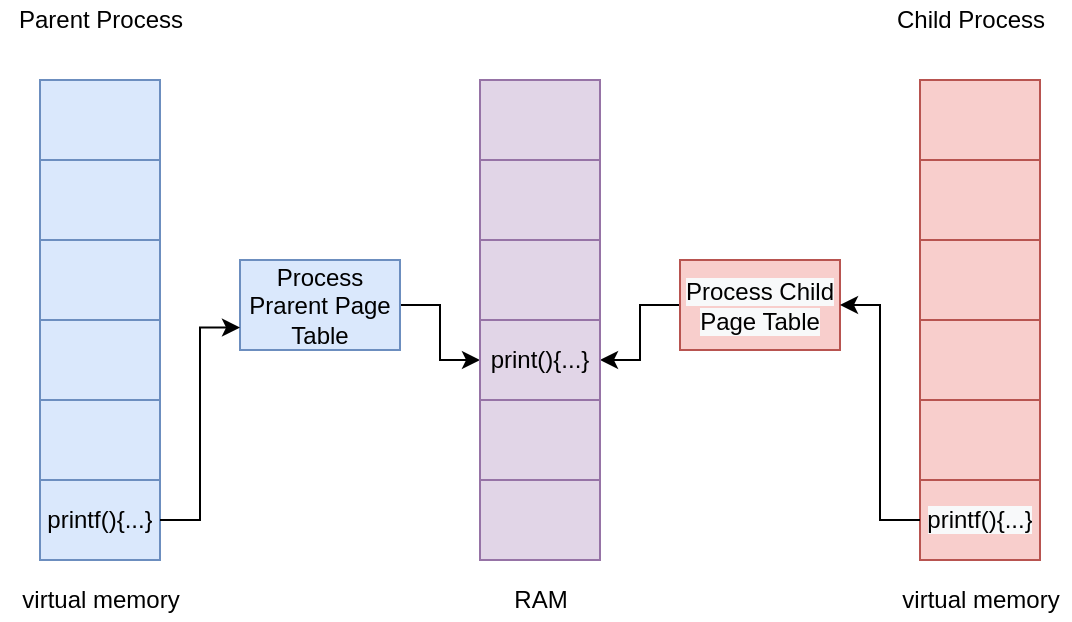 <mxfile version="13.4.2" type="github">
  <diagram id="wCZH9edr7kyMQNfPwzmJ" name="Page-1">
    <mxGraphModel dx="2066" dy="1105" grid="1" gridSize="10" guides="1" tooltips="1" connect="1" arrows="1" fold="1" page="1" pageScale="1" pageWidth="827" pageHeight="1169" math="0" shadow="0">
      <root>
        <mxCell id="0" />
        <mxCell id="1" parent="0" />
        <mxCell id="2" value="RAM" style="text;html=1;align=center;verticalAlign=middle;resizable=0;points=[];autosize=1;" vertex="1" parent="1">
          <mxGeometry x="340" y="490" width="40" height="20" as="geometry" />
        </mxCell>
        <mxCell id="e9wgn-_t0mvk1NKOyXnH-53" value="Parent Process" style="text;html=1;align=center;verticalAlign=middle;resizable=0;points=[];autosize=1;" vertex="1" parent="1">
          <mxGeometry x="90" y="200" width="100" height="20" as="geometry" />
        </mxCell>
        <mxCell id="e9wgn-_t0mvk1NKOyXnH-54" value="Child Process" style="text;html=1;align=center;verticalAlign=middle;resizable=0;points=[];autosize=1;" vertex="1" parent="1">
          <mxGeometry x="530" y="200" width="90" height="20" as="geometry" />
        </mxCell>
        <mxCell id="e9wgn-_t0mvk1NKOyXnH-59" style="edgeStyle=orthogonalEdgeStyle;rounded=0;orthogonalLoop=1;jettySize=auto;html=1;entryX=0;entryY=0.5;entryDx=0;entryDy=0;" edge="1" parent="1" source="e9wgn-_t0mvk1NKOyXnH-55" target="e9wgn-_t0mvk1NKOyXnH-34">
          <mxGeometry relative="1" as="geometry" />
        </mxCell>
        <mxCell id="e9wgn-_t0mvk1NKOyXnH-55" value="Process Prarent Page Table" style="rounded=0;whiteSpace=wrap;html=1;fillColor=#dae8fc;strokeColor=#6c8ebf;" vertex="1" parent="1">
          <mxGeometry x="210" y="330" width="80" height="45" as="geometry" />
        </mxCell>
        <mxCell id="e9wgn-_t0mvk1NKOyXnH-1" value="" style="shape=table;html=1;whiteSpace=wrap;startSize=0;container=1;collapsible=0;childLayout=tableLayout;fillColor=#dae8fc;strokeColor=#6c8ebf;" vertex="1" parent="1">
          <mxGeometry x="110" y="240" width="60" height="240" as="geometry" />
        </mxCell>
        <mxCell id="e9wgn-_t0mvk1NKOyXnH-2" value="" style="shape=partialRectangle;html=1;whiteSpace=wrap;collapsible=0;dropTarget=0;pointerEvents=0;fillColor=none;top=0;left=0;bottom=0;right=0;points=[[0,0.5],[1,0.5]];portConstraint=eastwest;" vertex="1" parent="e9wgn-_t0mvk1NKOyXnH-1">
          <mxGeometry width="60" height="40" as="geometry" />
        </mxCell>
        <mxCell id="e9wgn-_t0mvk1NKOyXnH-3" value="" style="shape=partialRectangle;html=1;whiteSpace=wrap;connectable=0;overflow=hidden;fillColor=none;top=0;left=0;bottom=0;right=0;" vertex="1" parent="e9wgn-_t0mvk1NKOyXnH-2">
          <mxGeometry width="60" height="40" as="geometry" />
        </mxCell>
        <mxCell id="e9wgn-_t0mvk1NKOyXnH-4" value="" style="shape=partialRectangle;html=1;whiteSpace=wrap;collapsible=0;dropTarget=0;pointerEvents=0;fillColor=none;top=0;left=0;bottom=0;right=0;points=[[0,0.5],[1,0.5]];portConstraint=eastwest;" vertex="1" parent="e9wgn-_t0mvk1NKOyXnH-1">
          <mxGeometry y="40" width="60" height="40" as="geometry" />
        </mxCell>
        <mxCell id="e9wgn-_t0mvk1NKOyXnH-5" value="" style="shape=partialRectangle;html=1;whiteSpace=wrap;connectable=0;overflow=hidden;fillColor=none;top=0;left=0;bottom=0;right=0;" vertex="1" parent="e9wgn-_t0mvk1NKOyXnH-4">
          <mxGeometry width="60" height="40" as="geometry" />
        </mxCell>
        <mxCell id="e9wgn-_t0mvk1NKOyXnH-6" value="" style="shape=partialRectangle;html=1;whiteSpace=wrap;collapsible=0;dropTarget=0;pointerEvents=0;fillColor=none;top=0;left=0;bottom=0;right=0;points=[[0,0.5],[1,0.5]];portConstraint=eastwest;" vertex="1" parent="e9wgn-_t0mvk1NKOyXnH-1">
          <mxGeometry y="80" width="60" height="40" as="geometry" />
        </mxCell>
        <mxCell id="e9wgn-_t0mvk1NKOyXnH-7" value="" style="shape=partialRectangle;html=1;whiteSpace=wrap;connectable=0;overflow=hidden;fillColor=none;top=0;left=0;bottom=0;right=0;" vertex="1" parent="e9wgn-_t0mvk1NKOyXnH-6">
          <mxGeometry width="60" height="40" as="geometry" />
        </mxCell>
        <mxCell id="e9wgn-_t0mvk1NKOyXnH-8" value="" style="shape=partialRectangle;html=1;whiteSpace=wrap;collapsible=0;dropTarget=0;pointerEvents=0;fillColor=none;top=0;left=0;bottom=0;right=0;points=[[0,0.5],[1,0.5]];portConstraint=eastwest;" vertex="1" parent="e9wgn-_t0mvk1NKOyXnH-1">
          <mxGeometry y="120" width="60" height="40" as="geometry" />
        </mxCell>
        <mxCell id="e9wgn-_t0mvk1NKOyXnH-9" value="" style="shape=partialRectangle;html=1;whiteSpace=wrap;connectable=0;overflow=hidden;fillColor=none;top=0;left=0;bottom=0;right=0;" vertex="1" parent="e9wgn-_t0mvk1NKOyXnH-8">
          <mxGeometry width="60" height="40" as="geometry" />
        </mxCell>
        <mxCell id="e9wgn-_t0mvk1NKOyXnH-10" value="" style="shape=partialRectangle;html=1;whiteSpace=wrap;collapsible=0;dropTarget=0;pointerEvents=0;fillColor=none;top=0;left=0;bottom=0;right=0;points=[[0,0.5],[1,0.5]];portConstraint=eastwest;" vertex="1" parent="e9wgn-_t0mvk1NKOyXnH-1">
          <mxGeometry y="160" width="60" height="40" as="geometry" />
        </mxCell>
        <mxCell id="e9wgn-_t0mvk1NKOyXnH-11" value="" style="shape=partialRectangle;html=1;whiteSpace=wrap;connectable=0;overflow=hidden;fillColor=none;top=0;left=0;bottom=0;right=0;" vertex="1" parent="e9wgn-_t0mvk1NKOyXnH-10">
          <mxGeometry width="60" height="40" as="geometry" />
        </mxCell>
        <mxCell id="e9wgn-_t0mvk1NKOyXnH-12" value="" style="shape=partialRectangle;html=1;whiteSpace=wrap;collapsible=0;dropTarget=0;pointerEvents=0;fillColor=none;top=0;left=0;bottom=0;right=0;points=[[0,0.5],[1,0.5]];portConstraint=eastwest;" vertex="1" parent="e9wgn-_t0mvk1NKOyXnH-1">
          <mxGeometry y="200" width="60" height="40" as="geometry" />
        </mxCell>
        <mxCell id="e9wgn-_t0mvk1NKOyXnH-13" value="printf(){...}" style="shape=partialRectangle;html=1;whiteSpace=wrap;connectable=0;overflow=hidden;fillColor=none;top=0;left=0;bottom=0;right=0;" vertex="1" parent="e9wgn-_t0mvk1NKOyXnH-12">
          <mxGeometry width="60" height="40" as="geometry" />
        </mxCell>
        <mxCell id="e9wgn-_t0mvk1NKOyXnH-40" value="" style="shape=table;html=1;whiteSpace=wrap;startSize=0;container=1;collapsible=0;childLayout=tableLayout;fillColor=#f8cecc;strokeColor=#b85450;" vertex="1" parent="1">
          <mxGeometry x="550" y="240" width="60" height="240" as="geometry" />
        </mxCell>
        <mxCell id="e9wgn-_t0mvk1NKOyXnH-41" value="" style="shape=partialRectangle;html=1;whiteSpace=wrap;collapsible=0;dropTarget=0;pointerEvents=0;fillColor=none;top=0;left=0;bottom=0;right=0;points=[[0,0.5],[1,0.5]];portConstraint=eastwest;" vertex="1" parent="e9wgn-_t0mvk1NKOyXnH-40">
          <mxGeometry width="60" height="40" as="geometry" />
        </mxCell>
        <mxCell id="e9wgn-_t0mvk1NKOyXnH-42" value="" style="shape=partialRectangle;html=1;whiteSpace=wrap;connectable=0;overflow=hidden;fillColor=none;top=0;left=0;bottom=0;right=0;" vertex="1" parent="e9wgn-_t0mvk1NKOyXnH-41">
          <mxGeometry width="60" height="40" as="geometry" />
        </mxCell>
        <mxCell id="e9wgn-_t0mvk1NKOyXnH-43" value="" style="shape=partialRectangle;html=1;whiteSpace=wrap;collapsible=0;dropTarget=0;pointerEvents=0;fillColor=none;top=0;left=0;bottom=0;right=0;points=[[0,0.5],[1,0.5]];portConstraint=eastwest;" vertex="1" parent="e9wgn-_t0mvk1NKOyXnH-40">
          <mxGeometry y="40" width="60" height="40" as="geometry" />
        </mxCell>
        <mxCell id="e9wgn-_t0mvk1NKOyXnH-44" value="" style="shape=partialRectangle;html=1;whiteSpace=wrap;connectable=0;overflow=hidden;fillColor=none;top=0;left=0;bottom=0;right=0;" vertex="1" parent="e9wgn-_t0mvk1NKOyXnH-43">
          <mxGeometry width="60" height="40" as="geometry" />
        </mxCell>
        <mxCell id="e9wgn-_t0mvk1NKOyXnH-45" value="" style="shape=partialRectangle;html=1;whiteSpace=wrap;collapsible=0;dropTarget=0;pointerEvents=0;fillColor=none;top=0;left=0;bottom=0;right=0;points=[[0,0.5],[1,0.5]];portConstraint=eastwest;" vertex="1" parent="e9wgn-_t0mvk1NKOyXnH-40">
          <mxGeometry y="80" width="60" height="40" as="geometry" />
        </mxCell>
        <mxCell id="e9wgn-_t0mvk1NKOyXnH-46" value="" style="shape=partialRectangle;html=1;whiteSpace=wrap;connectable=0;overflow=hidden;fillColor=none;top=0;left=0;bottom=0;right=0;" vertex="1" parent="e9wgn-_t0mvk1NKOyXnH-45">
          <mxGeometry width="60" height="40" as="geometry" />
        </mxCell>
        <mxCell id="e9wgn-_t0mvk1NKOyXnH-47" value="" style="shape=partialRectangle;html=1;whiteSpace=wrap;collapsible=0;dropTarget=0;pointerEvents=0;fillColor=none;top=0;left=0;bottom=0;right=0;points=[[0,0.5],[1,0.5]];portConstraint=eastwest;" vertex="1" parent="e9wgn-_t0mvk1NKOyXnH-40">
          <mxGeometry y="120" width="60" height="40" as="geometry" />
        </mxCell>
        <mxCell id="e9wgn-_t0mvk1NKOyXnH-48" value="" style="shape=partialRectangle;html=1;whiteSpace=wrap;connectable=0;overflow=hidden;fillColor=none;top=0;left=0;bottom=0;right=0;" vertex="1" parent="e9wgn-_t0mvk1NKOyXnH-47">
          <mxGeometry width="60" height="40" as="geometry" />
        </mxCell>
        <mxCell id="e9wgn-_t0mvk1NKOyXnH-49" value="" style="shape=partialRectangle;html=1;whiteSpace=wrap;collapsible=0;dropTarget=0;pointerEvents=0;fillColor=none;top=0;left=0;bottom=0;right=0;points=[[0,0.5],[1,0.5]];portConstraint=eastwest;" vertex="1" parent="e9wgn-_t0mvk1NKOyXnH-40">
          <mxGeometry y="160" width="60" height="40" as="geometry" />
        </mxCell>
        <mxCell id="e9wgn-_t0mvk1NKOyXnH-50" value="" style="shape=partialRectangle;html=1;whiteSpace=wrap;connectable=0;overflow=hidden;fillColor=none;top=0;left=0;bottom=0;right=0;" vertex="1" parent="e9wgn-_t0mvk1NKOyXnH-49">
          <mxGeometry width="60" height="40" as="geometry" />
        </mxCell>
        <mxCell id="e9wgn-_t0mvk1NKOyXnH-51" value="" style="shape=partialRectangle;html=1;whiteSpace=wrap;collapsible=0;dropTarget=0;pointerEvents=0;fillColor=none;top=0;left=0;bottom=0;right=0;points=[[0,0.5],[1,0.5]];portConstraint=eastwest;" vertex="1" parent="e9wgn-_t0mvk1NKOyXnH-40">
          <mxGeometry y="200" width="60" height="40" as="geometry" />
        </mxCell>
        <mxCell id="e9wgn-_t0mvk1NKOyXnH-52" value="&lt;meta charset=&quot;utf-8&quot;&gt;&lt;span style=&quot;color: rgb(0, 0, 0); font-family: helvetica; font-size: 12px; font-style: normal; font-weight: 400; letter-spacing: normal; text-align: center; text-indent: 0px; text-transform: none; word-spacing: 0px; background-color: rgb(248, 249, 250); display: inline; float: none;&quot;&gt;printf(){...}&lt;/span&gt;" style="shape=partialRectangle;html=1;whiteSpace=wrap;connectable=0;overflow=hidden;fillColor=none;top=0;left=0;bottom=0;right=0;" vertex="1" parent="e9wgn-_t0mvk1NKOyXnH-51">
          <mxGeometry width="60" height="40" as="geometry" />
        </mxCell>
        <mxCell id="e9wgn-_t0mvk1NKOyXnH-60" style="edgeStyle=orthogonalEdgeStyle;rounded=0;orthogonalLoop=1;jettySize=auto;html=1;entryX=1;entryY=0.5;entryDx=0;entryDy=0;" edge="1" parent="1" source="e9wgn-_t0mvk1NKOyXnH-56" target="e9wgn-_t0mvk1NKOyXnH-34">
          <mxGeometry relative="1" as="geometry" />
        </mxCell>
        <mxCell id="e9wgn-_t0mvk1NKOyXnH-56" value="&lt;span style=&quot;color: rgb(0 , 0 , 0) ; font-family: &amp;#34;helvetica&amp;#34; ; font-size: 12px ; font-style: normal ; font-weight: 400 ; letter-spacing: normal ; text-align: center ; text-indent: 0px ; text-transform: none ; word-spacing: 0px ; background-color: rgb(248 , 249 , 250) ; display: inline ; float: none&quot;&gt;Process Child Page Table&lt;/span&gt;" style="rounded=0;whiteSpace=wrap;html=1;fillColor=#f8cecc;strokeColor=#b85450;" vertex="1" parent="1">
          <mxGeometry x="430" y="330" width="80" height="45" as="geometry" />
        </mxCell>
        <mxCell id="e9wgn-_t0mvk1NKOyXnH-57" style="edgeStyle=orthogonalEdgeStyle;rounded=0;orthogonalLoop=1;jettySize=auto;html=1;entryX=0;entryY=0.75;entryDx=0;entryDy=0;" edge="1" parent="1" source="e9wgn-_t0mvk1NKOyXnH-12" target="e9wgn-_t0mvk1NKOyXnH-55">
          <mxGeometry relative="1" as="geometry" />
        </mxCell>
        <mxCell id="e9wgn-_t0mvk1NKOyXnH-58" style="edgeStyle=orthogonalEdgeStyle;rounded=0;orthogonalLoop=1;jettySize=auto;html=1;entryX=1;entryY=0.5;entryDx=0;entryDy=0;" edge="1" parent="1" source="e9wgn-_t0mvk1NKOyXnH-51" target="e9wgn-_t0mvk1NKOyXnH-56">
          <mxGeometry relative="1" as="geometry" />
        </mxCell>
        <mxCell id="e9wgn-_t0mvk1NKOyXnH-27" value="" style="shape=table;html=1;whiteSpace=wrap;startSize=0;container=1;collapsible=0;childLayout=tableLayout;fillColor=#e1d5e7;strokeColor=#9673a6;" vertex="1" parent="1">
          <mxGeometry x="330" y="240" width="60" height="240" as="geometry" />
        </mxCell>
        <mxCell id="e9wgn-_t0mvk1NKOyXnH-28" value="" style="shape=partialRectangle;html=1;whiteSpace=wrap;collapsible=0;dropTarget=0;pointerEvents=0;fillColor=none;top=0;left=0;bottom=0;right=0;points=[[0,0.5],[1,0.5]];portConstraint=eastwest;" vertex="1" parent="e9wgn-_t0mvk1NKOyXnH-27">
          <mxGeometry width="60" height="40" as="geometry" />
        </mxCell>
        <mxCell id="e9wgn-_t0mvk1NKOyXnH-29" value="" style="shape=partialRectangle;html=1;whiteSpace=wrap;connectable=0;overflow=hidden;fillColor=none;top=0;left=0;bottom=0;right=0;" vertex="1" parent="e9wgn-_t0mvk1NKOyXnH-28">
          <mxGeometry width="60" height="40" as="geometry" />
        </mxCell>
        <mxCell id="e9wgn-_t0mvk1NKOyXnH-30" value="" style="shape=partialRectangle;html=1;whiteSpace=wrap;collapsible=0;dropTarget=0;pointerEvents=0;fillColor=none;top=0;left=0;bottom=0;right=0;points=[[0,0.5],[1,0.5]];portConstraint=eastwest;" vertex="1" parent="e9wgn-_t0mvk1NKOyXnH-27">
          <mxGeometry y="40" width="60" height="40" as="geometry" />
        </mxCell>
        <mxCell id="e9wgn-_t0mvk1NKOyXnH-31" value="" style="shape=partialRectangle;html=1;whiteSpace=wrap;connectable=0;overflow=hidden;fillColor=none;top=0;left=0;bottom=0;right=0;" vertex="1" parent="e9wgn-_t0mvk1NKOyXnH-30">
          <mxGeometry width="60" height="40" as="geometry" />
        </mxCell>
        <mxCell id="e9wgn-_t0mvk1NKOyXnH-32" value="" style="shape=partialRectangle;html=1;whiteSpace=wrap;collapsible=0;dropTarget=0;pointerEvents=0;fillColor=none;top=0;left=0;bottom=0;right=0;points=[[0,0.5],[1,0.5]];portConstraint=eastwest;" vertex="1" parent="e9wgn-_t0mvk1NKOyXnH-27">
          <mxGeometry y="80" width="60" height="40" as="geometry" />
        </mxCell>
        <mxCell id="e9wgn-_t0mvk1NKOyXnH-33" value="" style="shape=partialRectangle;html=1;whiteSpace=wrap;connectable=0;overflow=hidden;fillColor=none;top=0;left=0;bottom=0;right=0;" vertex="1" parent="e9wgn-_t0mvk1NKOyXnH-32">
          <mxGeometry width="60" height="40" as="geometry" />
        </mxCell>
        <mxCell id="e9wgn-_t0mvk1NKOyXnH-34" value="" style="shape=partialRectangle;html=1;whiteSpace=wrap;collapsible=0;dropTarget=0;pointerEvents=0;fillColor=none;top=0;left=0;bottom=0;right=0;points=[[0,0.5],[1,0.5]];portConstraint=eastwest;" vertex="1" parent="e9wgn-_t0mvk1NKOyXnH-27">
          <mxGeometry y="120" width="60" height="40" as="geometry" />
        </mxCell>
        <mxCell id="e9wgn-_t0mvk1NKOyXnH-35" value="print(){...}" style="shape=partialRectangle;html=1;whiteSpace=wrap;connectable=0;overflow=hidden;fillColor=none;top=0;left=0;bottom=0;right=0;" vertex="1" parent="e9wgn-_t0mvk1NKOyXnH-34">
          <mxGeometry width="60" height="40" as="geometry" />
        </mxCell>
        <mxCell id="e9wgn-_t0mvk1NKOyXnH-36" value="" style="shape=partialRectangle;html=1;whiteSpace=wrap;collapsible=0;dropTarget=0;pointerEvents=0;fillColor=none;top=0;left=0;bottom=0;right=0;points=[[0,0.5],[1,0.5]];portConstraint=eastwest;" vertex="1" parent="e9wgn-_t0mvk1NKOyXnH-27">
          <mxGeometry y="160" width="60" height="40" as="geometry" />
        </mxCell>
        <mxCell id="e9wgn-_t0mvk1NKOyXnH-37" value="" style="shape=partialRectangle;html=1;whiteSpace=wrap;connectable=0;overflow=hidden;fillColor=none;top=0;left=0;bottom=0;right=0;" vertex="1" parent="e9wgn-_t0mvk1NKOyXnH-36">
          <mxGeometry width="60" height="40" as="geometry" />
        </mxCell>
        <mxCell id="e9wgn-_t0mvk1NKOyXnH-38" value="" style="shape=partialRectangle;html=1;whiteSpace=wrap;collapsible=0;dropTarget=0;pointerEvents=0;fillColor=none;top=0;left=0;bottom=0;right=0;points=[[0,0.5],[1,0.5]];portConstraint=eastwest;" vertex="1" parent="e9wgn-_t0mvk1NKOyXnH-27">
          <mxGeometry y="200" width="60" height="40" as="geometry" />
        </mxCell>
        <mxCell id="e9wgn-_t0mvk1NKOyXnH-39" value="" style="shape=partialRectangle;html=1;whiteSpace=wrap;connectable=0;overflow=hidden;fillColor=none;top=0;left=0;bottom=0;right=0;" vertex="1" parent="e9wgn-_t0mvk1NKOyXnH-38">
          <mxGeometry width="60" height="40" as="geometry" />
        </mxCell>
        <mxCell id="e9wgn-_t0mvk1NKOyXnH-61" value="virtual memory" style="text;html=1;align=center;verticalAlign=middle;resizable=0;points=[];autosize=1;" vertex="1" parent="1">
          <mxGeometry x="95" y="490" width="90" height="20" as="geometry" />
        </mxCell>
        <mxCell id="e9wgn-_t0mvk1NKOyXnH-62" value="virtual memory" style="text;html=1;align=center;verticalAlign=middle;resizable=0;points=[];autosize=1;" vertex="1" parent="1">
          <mxGeometry x="535" y="490" width="90" height="20" as="geometry" />
        </mxCell>
      </root>
    </mxGraphModel>
  </diagram>
</mxfile>
